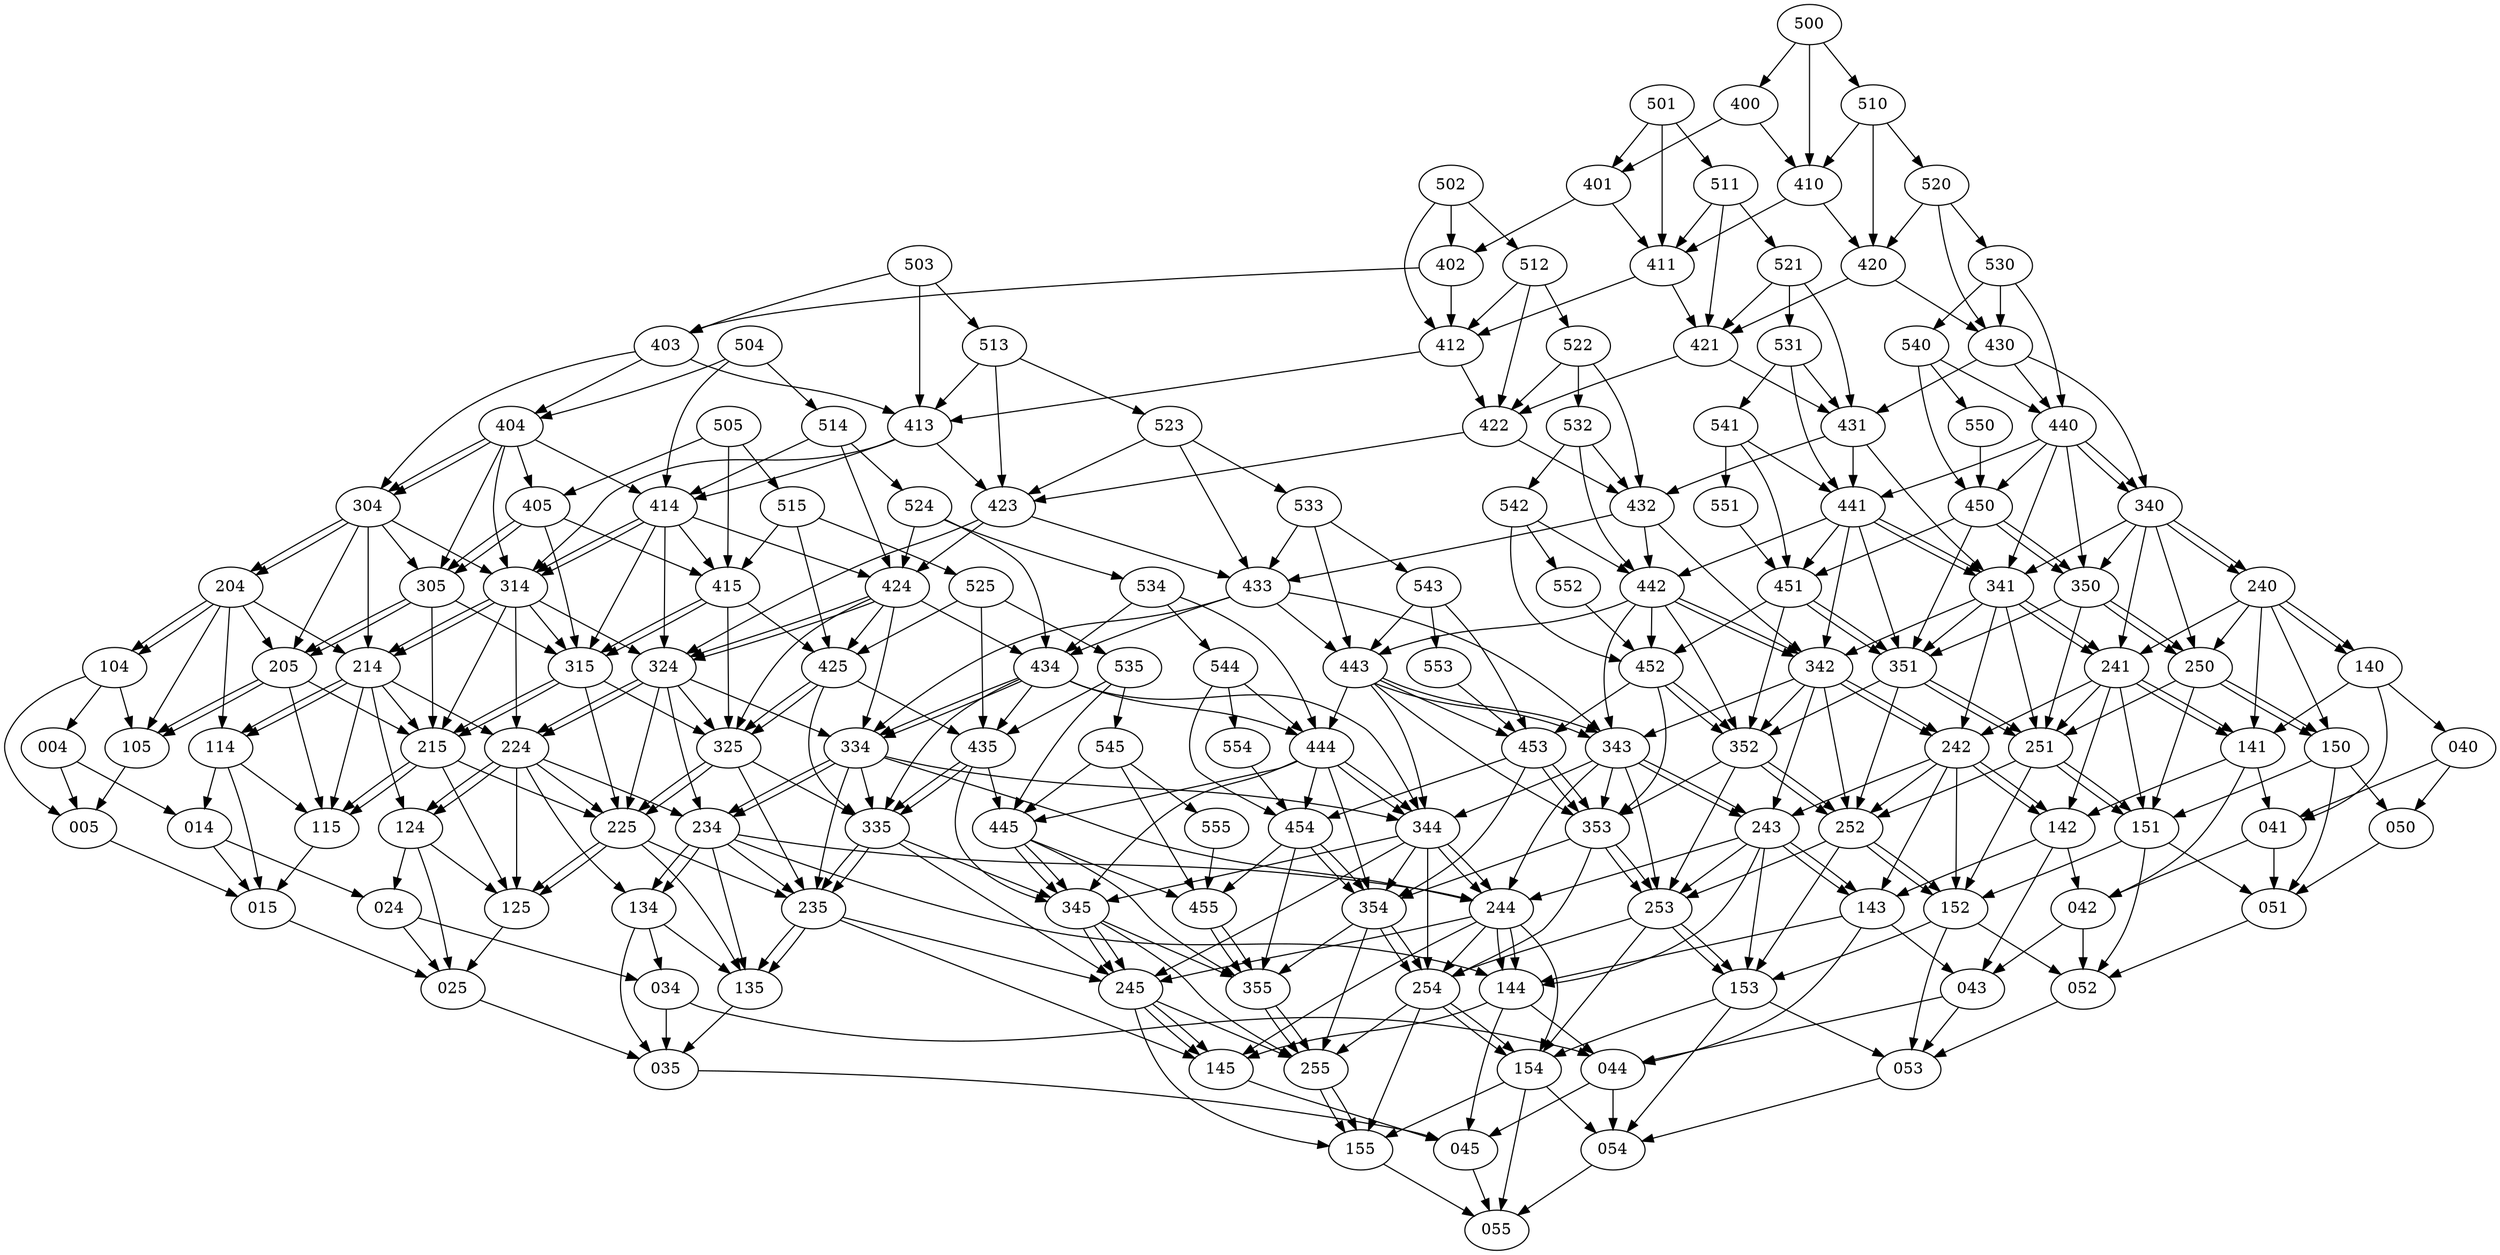 digraph G{

{node_1 [label="004"];
node_2 [label="005"];
node_3 [label="014"];
node_4 [label="015"];
node_5 [label="024"];
node_6 [label="025"];
node_7 [label="034"];
node_8 [label="035"];
node_9 [label="040"];
node_10 [label="041"];
node_11 [label="042"];
node_12 [label="043"];
node_13 [label="044"];
node_14 [label="045"];
node_15 [label="050"];
node_16 [label="051"];
node_17 [label="052"];
node_18 [label="053"];
node_19 [label="054"];
node_20 [label="055"];
node_21 [label="104"];
node_22 [label="105"];
node_23 [label="114"];
node_24 [label="115"];
node_25 [label="124"];
node_26 [label="125"];
node_27 [label="134"];
node_28 [label="135"];
node_29 [label="140"];
node_30 [label="141"];
node_31 [label="142"];
node_32 [label="143"];
node_33 [label="144"];
node_34 [label="145"];
node_35 [label="150"];
node_36 [label="151"];
node_37 [label="152"];
node_38 [label="153"];
node_39 [label="154"];
node_40 [label="155"];
node_41 [label="204"];
node_42 [label="205"];
node_43 [label="214"];
node_44 [label="215"];
node_45 [label="224"];
node_46 [label="225"];
node_47 [label="234"];
node_48 [label="235"];
node_49 [label="240"];
node_50 [label="241"];
node_51 [label="242"];
node_52 [label="243"];
node_53 [label="244"];
node_54 [label="245"];
node_55 [label="250"];
node_56 [label="251"];
node_57 [label="252"];
node_58 [label="253"];
node_59 [label="254"];
node_60 [label="255"];
node_61 [label="304"];
node_62 [label="305"];
node_63 [label="314"];
node_64 [label="315"];
node_65 [label="324"];
node_66 [label="325"];
node_67 [label="334"];
node_68 [label="335"];
node_69 [label="340"];
node_70 [label="341"];
node_71 [label="342"];
node_72 [label="343"];
node_73 [label="344"];
node_74 [label="345"];
node_75 [label="350"];
node_76 [label="351"];
node_77 [label="352"];
node_78 [label="353"];
node_79 [label="354"];
node_80 [label="355"];
node_81 [label="400"];
node_82 [label="401"];
node_83 [label="402"];
node_84 [label="403"];
node_85 [label="404"];
node_86 [label="405"];
node_87 [label="410"];
node_88 [label="411"];
node_89 [label="412"];
node_90 [label="413"];
node_91 [label="414"];
node_92 [label="415"];
node_93 [label="420"];
node_94 [label="421"];
node_95 [label="422"];
node_96 [label="423"];
node_97 [label="424"];
node_98 [label="425"];
node_99 [label="430"];
node_100 [label="431"];
node_101 [label="432"];
node_102 [label="433"];
node_103 [label="434"];
node_104 [label="435"];
node_105 [label="440"];
node_106 [label="441"];
node_107 [label="442"];
node_108 [label="443"];
node_109 [label="444"];
node_110 [label="445"];
node_111 [label="450"];
node_112 [label="451"];
node_113 [label="452"];
node_114 [label="453"];
node_115 [label="454"];
node_116 [label="455"];
node_117 [label="500"];
node_118 [label="501"];
node_119 [label="502"];
node_120 [label="503"];
node_121 [label="504"];
node_122 [label="505"];
node_123 [label="510"];
node_124 [label="511"];
node_125 [label="512"];
node_126 [label="513"];
node_127 [label="514"];
node_128 [label="515"];
node_129 [label="520"];
node_130 [label="521"];
node_131 [label="522"];
node_132 [label="523"];
node_133 [label="524"];
node_134 [label="525"];
node_135 [label="530"];
node_136 [label="531"];
node_137 [label="532"];
node_138 [label="533"];
node_139 [label="534"];
node_140 [label="535"];
node_141 [label="540"];
node_142 [label="541"];
node_143 [label="542"];
node_144 [label="543"];
node_145 [label="544"];
node_146 [label="545"];
node_147 [label="550"];
node_148 [label="551"];
node_149 [label="552"];
node_150 [label="553"];
node_151 [label="554"];
node_152 [label="555"];
}
node_1->node_3[penwidth=1]
node_1->node_2[penwidth=1]
node_2->node_4[penwidth=1]
node_3->node_5[penwidth=1]
node_3->node_4[penwidth=1]
node_4->node_6[penwidth=1]
node_5->node_7[penwidth=1]
node_5->node_6[penwidth=1]
node_6->node_8[penwidth=1]
node_7->node_13[penwidth=1]
node_7->node_8[penwidth=1]
node_8->node_14[penwidth=1]
node_9->node_15[penwidth=1]
node_9->node_10[penwidth=1]
node_10->node_16[penwidth=1]
node_10->node_11[penwidth=1]
node_11->node_17[penwidth=1]
node_11->node_12[penwidth=1]
node_12->node_18[penwidth=1]
node_12->node_13[penwidth=1]
node_13->node_19[penwidth=1]
node_13->node_14[penwidth=1]
node_14->node_20[penwidth=1]
node_15->node_16[penwidth=1]
node_16->node_17[penwidth=1]
node_17->node_18[penwidth=1]
node_18->node_19[penwidth=1]
node_19->node_20[penwidth=1]
node_21->node_1[penwidth=1]
node_21->node_22[penwidth=1]
node_21->node_2[penwidth=1]
node_22->node_2[penwidth=1]
node_23->node_3[penwidth=1]
node_23->node_24[penwidth=1]
node_23->node_4[penwidth=1]
node_24->node_4[penwidth=1]
node_25->node_5[penwidth=1]
node_25->node_26[penwidth=1]
node_25->node_6[penwidth=1]
node_26->node_6[penwidth=1]
node_27->node_7[penwidth=1]
node_27->node_28[penwidth=1]
node_27->node_8[penwidth=1]
node_28->node_8[penwidth=1]
node_29->node_9[penwidth=1]
node_29->node_30[penwidth=1]
node_29->node_10[penwidth=1]
node_30->node_10[penwidth=1]
node_30->node_31[penwidth=1]
node_30->node_11[penwidth=1]
node_31->node_11[penwidth=1]
node_31->node_32[penwidth=1]
node_31->node_12[penwidth=1]
node_32->node_12[penwidth=1]
node_32->node_33[penwidth=1]
node_32->node_13[penwidth=1]
node_33->node_13[penwidth=1]
node_33->node_34[penwidth=1]
node_33->node_14[penwidth=1]
node_34->node_14[penwidth=1]
node_35->node_15[penwidth=1]
node_35->node_36[penwidth=1]
node_35->node_16[penwidth=1]
node_36->node_16[penwidth=1]
node_36->node_37[penwidth=1]
node_36->node_17[penwidth=1]
node_37->node_17[penwidth=1]
node_37->node_38[penwidth=1]
node_37->node_18[penwidth=1]
node_38->node_18[penwidth=1]
node_38->node_39[penwidth=1]
node_38->node_19[penwidth=1]
node_39->node_19[penwidth=1]
node_39->node_40[penwidth=1]
node_39->node_20[penwidth=1]
node_40->node_20[penwidth=1]
node_41->node_21[penwidth=1]
node_41->node_43[penwidth=1]
node_41->node_23[penwidth=1]
node_41->node_21[penwidth=1]
node_41->node_42[penwidth=1]
node_41->node_22[penwidth=1]
node_42->node_22[penwidth=1]
node_42->node_44[penwidth=1]
node_42->node_24[penwidth=1]
node_42->node_22[penwidth=1]
node_43->node_23[penwidth=1]
node_43->node_45[penwidth=1]
node_43->node_25[penwidth=1]
node_43->node_23[penwidth=1]
node_43->node_44[penwidth=1]
node_43->node_24[penwidth=1]
node_44->node_24[penwidth=1]
node_44->node_46[penwidth=1]
node_44->node_26[penwidth=1]
node_44->node_24[penwidth=1]
node_45->node_25[penwidth=1]
node_45->node_47[penwidth=1]
node_45->node_27[penwidth=1]
node_45->node_25[penwidth=1]
node_45->node_46[penwidth=1]
node_45->node_26[penwidth=1]
node_46->node_26[penwidth=1]
node_46->node_48[penwidth=1]
node_46->node_28[penwidth=1]
node_46->node_26[penwidth=1]
node_47->node_27[penwidth=1]
node_47->node_53[penwidth=1]
node_47->node_33[penwidth=1]
node_47->node_27[penwidth=1]
node_47->node_48[penwidth=1]
node_47->node_28[penwidth=1]
node_48->node_28[penwidth=1]
node_48->node_54[penwidth=1]
node_48->node_34[penwidth=1]
node_48->node_28[penwidth=1]
node_49->node_29[penwidth=1]
node_49->node_55[penwidth=1]
node_49->node_35[penwidth=1]
node_49->node_29[penwidth=1]
node_49->node_50[penwidth=1]
node_49->node_30[penwidth=1]
node_50->node_30[penwidth=1]
node_50->node_56[penwidth=1]
node_50->node_36[penwidth=1]
node_50->node_30[penwidth=1]
node_50->node_51[penwidth=1]
node_50->node_31[penwidth=1]
node_51->node_31[penwidth=1]
node_51->node_57[penwidth=1]
node_51->node_37[penwidth=1]
node_51->node_31[penwidth=1]
node_51->node_52[penwidth=1]
node_51->node_32[penwidth=1]
node_52->node_32[penwidth=1]
node_52->node_58[penwidth=1]
node_52->node_38[penwidth=1]
node_52->node_32[penwidth=1]
node_52->node_53[penwidth=1]
node_52->node_33[penwidth=1]
node_53->node_33[penwidth=1]
node_53->node_59[penwidth=1]
node_53->node_39[penwidth=1]
node_53->node_33[penwidth=1]
node_53->node_54[penwidth=1]
node_53->node_34[penwidth=1]
node_54->node_34[penwidth=1]
node_54->node_60[penwidth=1]
node_54->node_40[penwidth=1]
node_54->node_34[penwidth=1]
node_55->node_35[penwidth=1]
node_55->node_35[penwidth=1]
node_55->node_56[penwidth=1]
node_55->node_36[penwidth=1]
node_56->node_36[penwidth=1]
node_56->node_36[penwidth=1]
node_56->node_57[penwidth=1]
node_56->node_37[penwidth=1]
node_57->node_37[penwidth=1]
node_57->node_37[penwidth=1]
node_57->node_58[penwidth=1]
node_57->node_38[penwidth=1]
node_58->node_38[penwidth=1]
node_58->node_38[penwidth=1]
node_58->node_59[penwidth=1]
node_58->node_39[penwidth=1]
node_59->node_39[penwidth=1]
node_59->node_39[penwidth=1]
node_59->node_60[penwidth=1]
node_59->node_40[penwidth=1]
node_60->node_40[penwidth=1]
node_60->node_40[penwidth=1]
node_61->node_41[penwidth=1]
node_61->node_63[penwidth=1]
node_61->node_43[penwidth=1]
node_61->node_41[penwidth=1]
node_61->node_62[penwidth=1]
node_61->node_42[penwidth=1]
node_62->node_42[penwidth=1]
node_62->node_64[penwidth=1]
node_62->node_44[penwidth=1]
node_62->node_42[penwidth=1]
node_63->node_43[penwidth=1]
node_63->node_65[penwidth=1]
node_63->node_45[penwidth=1]
node_63->node_43[penwidth=1]
node_63->node_64[penwidth=1]
node_63->node_44[penwidth=1]
node_64->node_44[penwidth=1]
node_64->node_66[penwidth=1]
node_64->node_46[penwidth=1]
node_64->node_44[penwidth=1]
node_65->node_45[penwidth=1]
node_65->node_67[penwidth=1]
node_65->node_47[penwidth=1]
node_65->node_45[penwidth=1]
node_65->node_66[penwidth=1]
node_65->node_46[penwidth=1]
node_66->node_46[penwidth=1]
node_66->node_68[penwidth=1]
node_66->node_48[penwidth=1]
node_66->node_46[penwidth=1]
node_67->node_47[penwidth=1]
node_67->node_73[penwidth=1]
node_67->node_53[penwidth=1]
node_67->node_47[penwidth=1]
node_67->node_68[penwidth=1]
node_67->node_48[penwidth=1]
node_68->node_48[penwidth=1]
node_68->node_74[penwidth=1]
node_68->node_54[penwidth=1]
node_68->node_48[penwidth=1]
node_69->node_49[penwidth=1]
node_69->node_75[penwidth=1]
node_69->node_55[penwidth=1]
node_69->node_49[penwidth=1]
node_69->node_70[penwidth=1]
node_69->node_50[penwidth=1]
node_70->node_50[penwidth=1]
node_70->node_76[penwidth=1]
node_70->node_56[penwidth=1]
node_70->node_50[penwidth=1]
node_70->node_71[penwidth=1]
node_70->node_51[penwidth=1]
node_71->node_51[penwidth=1]
node_71->node_77[penwidth=1]
node_71->node_57[penwidth=1]
node_71->node_51[penwidth=1]
node_71->node_72[penwidth=1]
node_71->node_52[penwidth=1]
node_72->node_52[penwidth=1]
node_72->node_78[penwidth=1]
node_72->node_58[penwidth=1]
node_72->node_52[penwidth=1]
node_72->node_73[penwidth=1]
node_72->node_53[penwidth=1]
node_73->node_53[penwidth=1]
node_73->node_79[penwidth=1]
node_73->node_59[penwidth=1]
node_73->node_53[penwidth=1]
node_73->node_74[penwidth=1]
node_73->node_54[penwidth=1]
node_74->node_54[penwidth=1]
node_74->node_80[penwidth=1]
node_74->node_60[penwidth=1]
node_74->node_54[penwidth=1]
node_75->node_55[penwidth=1]
node_75->node_55[penwidth=1]
node_75->node_76[penwidth=1]
node_75->node_56[penwidth=1]
node_76->node_56[penwidth=1]
node_76->node_56[penwidth=1]
node_76->node_77[penwidth=1]
node_76->node_57[penwidth=1]
node_77->node_57[penwidth=1]
node_77->node_57[penwidth=1]
node_77->node_78[penwidth=1]
node_77->node_58[penwidth=1]
node_78->node_58[penwidth=1]
node_78->node_58[penwidth=1]
node_78->node_79[penwidth=1]
node_78->node_59[penwidth=1]
node_79->node_59[penwidth=1]
node_79->node_59[penwidth=1]
node_79->node_80[penwidth=1]
node_79->node_60[penwidth=1]
node_80->node_60[penwidth=1]
node_80->node_60[penwidth=1]
node_81->node_87[penwidth=1]
node_81->node_82[penwidth=1]
node_82->node_88[penwidth=1]
node_82->node_83[penwidth=1]
node_83->node_89[penwidth=1]
node_83->node_84[penwidth=1]
node_84->node_90[penwidth=1]
node_84->node_85[penwidth=1]
node_84->node_61[penwidth=1]
node_85->node_61[penwidth=1]
node_85->node_91[penwidth=1]
node_85->node_63[penwidth=1]
node_85->node_61[penwidth=1]
node_85->node_86[penwidth=1]
node_85->node_62[penwidth=1]
node_86->node_62[penwidth=1]
node_86->node_92[penwidth=1]
node_86->node_64[penwidth=1]
node_86->node_62[penwidth=1]
node_87->node_93[penwidth=1]
node_87->node_88[penwidth=1]
node_88->node_94[penwidth=1]
node_88->node_89[penwidth=1]
node_89->node_95[penwidth=1]
node_89->node_90[penwidth=1]
node_90->node_96[penwidth=1]
node_90->node_91[penwidth=1]
node_90->node_63[penwidth=1]
node_91->node_63[penwidth=1]
node_91->node_97[penwidth=1]
node_91->node_65[penwidth=1]
node_91->node_63[penwidth=1]
node_91->node_92[penwidth=1]
node_91->node_64[penwidth=1]
node_92->node_64[penwidth=1]
node_92->node_98[penwidth=1]
node_92->node_66[penwidth=1]
node_92->node_64[penwidth=1]
node_93->node_99[penwidth=1]
node_93->node_94[penwidth=1]
node_94->node_100[penwidth=1]
node_94->node_95[penwidth=1]
node_95->node_101[penwidth=1]
node_95->node_96[penwidth=1]
node_96->node_102[penwidth=1]
node_96->node_97[penwidth=1]
node_96->node_65[penwidth=1]
node_97->node_65[penwidth=1]
node_97->node_103[penwidth=1]
node_97->node_67[penwidth=1]
node_97->node_65[penwidth=1]
node_97->node_98[penwidth=1]
node_97->node_66[penwidth=1]
node_98->node_66[penwidth=1]
node_98->node_104[penwidth=1]
node_98->node_68[penwidth=1]
node_98->node_66[penwidth=1]
node_99->node_105[penwidth=1]
node_99->node_69[penwidth=1]
node_99->node_100[penwidth=1]
node_100->node_106[penwidth=1]
node_100->node_70[penwidth=1]
node_100->node_101[penwidth=1]
node_101->node_107[penwidth=1]
node_101->node_71[penwidth=1]
node_101->node_102[penwidth=1]
node_102->node_108[penwidth=1]
node_102->node_72[penwidth=1]
node_102->node_103[penwidth=1]
node_102->node_67[penwidth=1]
node_103->node_67[penwidth=1]
node_103->node_109[penwidth=1]
node_103->node_73[penwidth=1]
node_103->node_67[penwidth=1]
node_103->node_104[penwidth=1]
node_103->node_68[penwidth=1]
node_104->node_68[penwidth=1]
node_104->node_110[penwidth=1]
node_104->node_74[penwidth=1]
node_104->node_68[penwidth=1]
node_105->node_69[penwidth=1]
node_105->node_111[penwidth=1]
node_105->node_75[penwidth=1]
node_105->node_69[penwidth=1]
node_105->node_106[penwidth=1]
node_105->node_70[penwidth=1]
node_106->node_70[penwidth=1]
node_106->node_112[penwidth=1]
node_106->node_76[penwidth=1]
node_106->node_70[penwidth=1]
node_106->node_107[penwidth=1]
node_106->node_71[penwidth=1]
node_107->node_71[penwidth=1]
node_107->node_113[penwidth=1]
node_107->node_77[penwidth=1]
node_107->node_71[penwidth=1]
node_107->node_108[penwidth=1]
node_107->node_72[penwidth=1]
node_108->node_72[penwidth=1]
node_108->node_114[penwidth=1]
node_108->node_78[penwidth=1]
node_108->node_72[penwidth=1]
node_108->node_109[penwidth=1]
node_108->node_73[penwidth=1]
node_109->node_73[penwidth=1]
node_109->node_115[penwidth=1]
node_109->node_79[penwidth=1]
node_109->node_73[penwidth=1]
node_109->node_110[penwidth=1]
node_109->node_74[penwidth=1]
node_110->node_74[penwidth=1]
node_110->node_116[penwidth=1]
node_110->node_80[penwidth=1]
node_110->node_74[penwidth=1]
node_111->node_75[penwidth=1]
node_111->node_75[penwidth=1]
node_111->node_112[penwidth=1]
node_111->node_76[penwidth=1]
node_112->node_76[penwidth=1]
node_112->node_76[penwidth=1]
node_112->node_113[penwidth=1]
node_112->node_77[penwidth=1]
node_113->node_77[penwidth=1]
node_113->node_77[penwidth=1]
node_113->node_114[penwidth=1]
node_113->node_78[penwidth=1]
node_114->node_78[penwidth=1]
node_114->node_78[penwidth=1]
node_114->node_115[penwidth=1]
node_114->node_79[penwidth=1]
node_115->node_79[penwidth=1]
node_115->node_79[penwidth=1]
node_115->node_116[penwidth=1]
node_115->node_80[penwidth=1]
node_116->node_80[penwidth=1]
node_116->node_80[penwidth=1]
node_117->node_81[penwidth=1]
node_117->node_123[penwidth=1]
node_117->node_87[penwidth=1]
node_118->node_82[penwidth=1]
node_118->node_124[penwidth=1]
node_118->node_88[penwidth=1]
node_119->node_83[penwidth=1]
node_119->node_125[penwidth=1]
node_119->node_89[penwidth=1]
node_120->node_84[penwidth=1]
node_120->node_126[penwidth=1]
node_120->node_90[penwidth=1]
node_121->node_85[penwidth=1]
node_121->node_127[penwidth=1]
node_121->node_91[penwidth=1]
node_122->node_86[penwidth=1]
node_122->node_128[penwidth=1]
node_122->node_92[penwidth=1]
node_123->node_87[penwidth=1]
node_123->node_129[penwidth=1]
node_123->node_93[penwidth=1]
node_124->node_88[penwidth=1]
node_124->node_130[penwidth=1]
node_124->node_94[penwidth=1]
node_125->node_89[penwidth=1]
node_125->node_131[penwidth=1]
node_125->node_95[penwidth=1]
node_126->node_90[penwidth=1]
node_126->node_132[penwidth=1]
node_126->node_96[penwidth=1]
node_127->node_91[penwidth=1]
node_127->node_133[penwidth=1]
node_127->node_97[penwidth=1]
node_128->node_92[penwidth=1]
node_128->node_134[penwidth=1]
node_128->node_98[penwidth=1]
node_129->node_93[penwidth=1]
node_129->node_135[penwidth=1]
node_129->node_99[penwidth=1]
node_130->node_94[penwidth=1]
node_130->node_136[penwidth=1]
node_130->node_100[penwidth=1]
node_131->node_95[penwidth=1]
node_131->node_137[penwidth=1]
node_131->node_101[penwidth=1]
node_132->node_96[penwidth=1]
node_132->node_138[penwidth=1]
node_132->node_102[penwidth=1]
node_133->node_97[penwidth=1]
node_133->node_139[penwidth=1]
node_133->node_103[penwidth=1]
node_134->node_98[penwidth=1]
node_134->node_140[penwidth=1]
node_134->node_104[penwidth=1]
node_135->node_99[penwidth=1]
node_135->node_141[penwidth=1]
node_135->node_105[penwidth=1]
node_136->node_100[penwidth=1]
node_136->node_142[penwidth=1]
node_136->node_106[penwidth=1]
node_137->node_101[penwidth=1]
node_137->node_143[penwidth=1]
node_137->node_107[penwidth=1]
node_138->node_102[penwidth=1]
node_138->node_144[penwidth=1]
node_138->node_108[penwidth=1]
node_139->node_103[penwidth=1]
node_139->node_145[penwidth=1]
node_139->node_109[penwidth=1]
node_140->node_104[penwidth=1]
node_140->node_146[penwidth=1]
node_140->node_110[penwidth=1]
node_141->node_105[penwidth=1]
node_141->node_147[penwidth=1]
node_141->node_111[penwidth=1]
node_142->node_106[penwidth=1]
node_142->node_148[penwidth=1]
node_142->node_112[penwidth=1]
node_143->node_107[penwidth=1]
node_143->node_149[penwidth=1]
node_143->node_113[penwidth=1]
node_144->node_108[penwidth=1]
node_144->node_150[penwidth=1]
node_144->node_114[penwidth=1]
node_145->node_109[penwidth=1]
node_145->node_151[penwidth=1]
node_145->node_115[penwidth=1]
node_146->node_110[penwidth=1]
node_146->node_152[penwidth=1]
node_146->node_116[penwidth=1]
node_147->node_111[penwidth=1]
node_148->node_112[penwidth=1]
node_149->node_113[penwidth=1]
node_150->node_114[penwidth=1]
node_151->node_115[penwidth=1]
node_152->node_116[penwidth=1]
}
